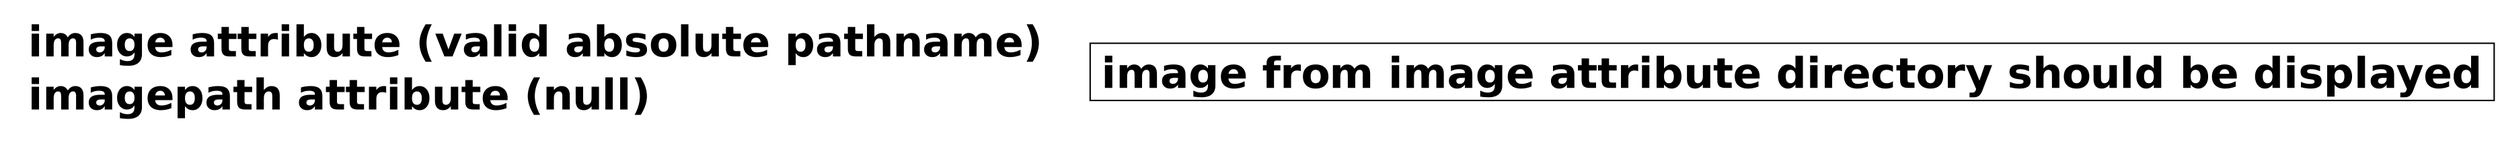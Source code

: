 graph G { imagepath=""

a[shape=plaintext,label=<<TABLE CELLSPACING="2" CELLPADDING="2" BORDER="0" 
CELLBORDER="0"><TR><TD><TABLE CELLSPACING="3" CELLPADDING="1" BORDER="0" 
CELLBORDER="0">
<TR><TD ALIGN="left"><FONT POINT-SIZE="30.0" FACE="Helvetica-Bold">image attribute (valid absolute pathname)</FONT></TD></TR><TR><TD ALIGN="left"><FONT POINT-SIZE="30.0" FACE="Helvetica-Bold">imagepath attribute (null)</FONT></TD></TR>
</TABLE></TD></TR></TABLE>>];
b[shape=box,fontsize=30,fontname="Helvetica-Bold",label="image from image attribute directory should be displayed",image="/home/dperry/work_related/graphviz_repos/graphviz/rtest/imagepath_test/image_dir/image.jpg",labelloc=b];
}

